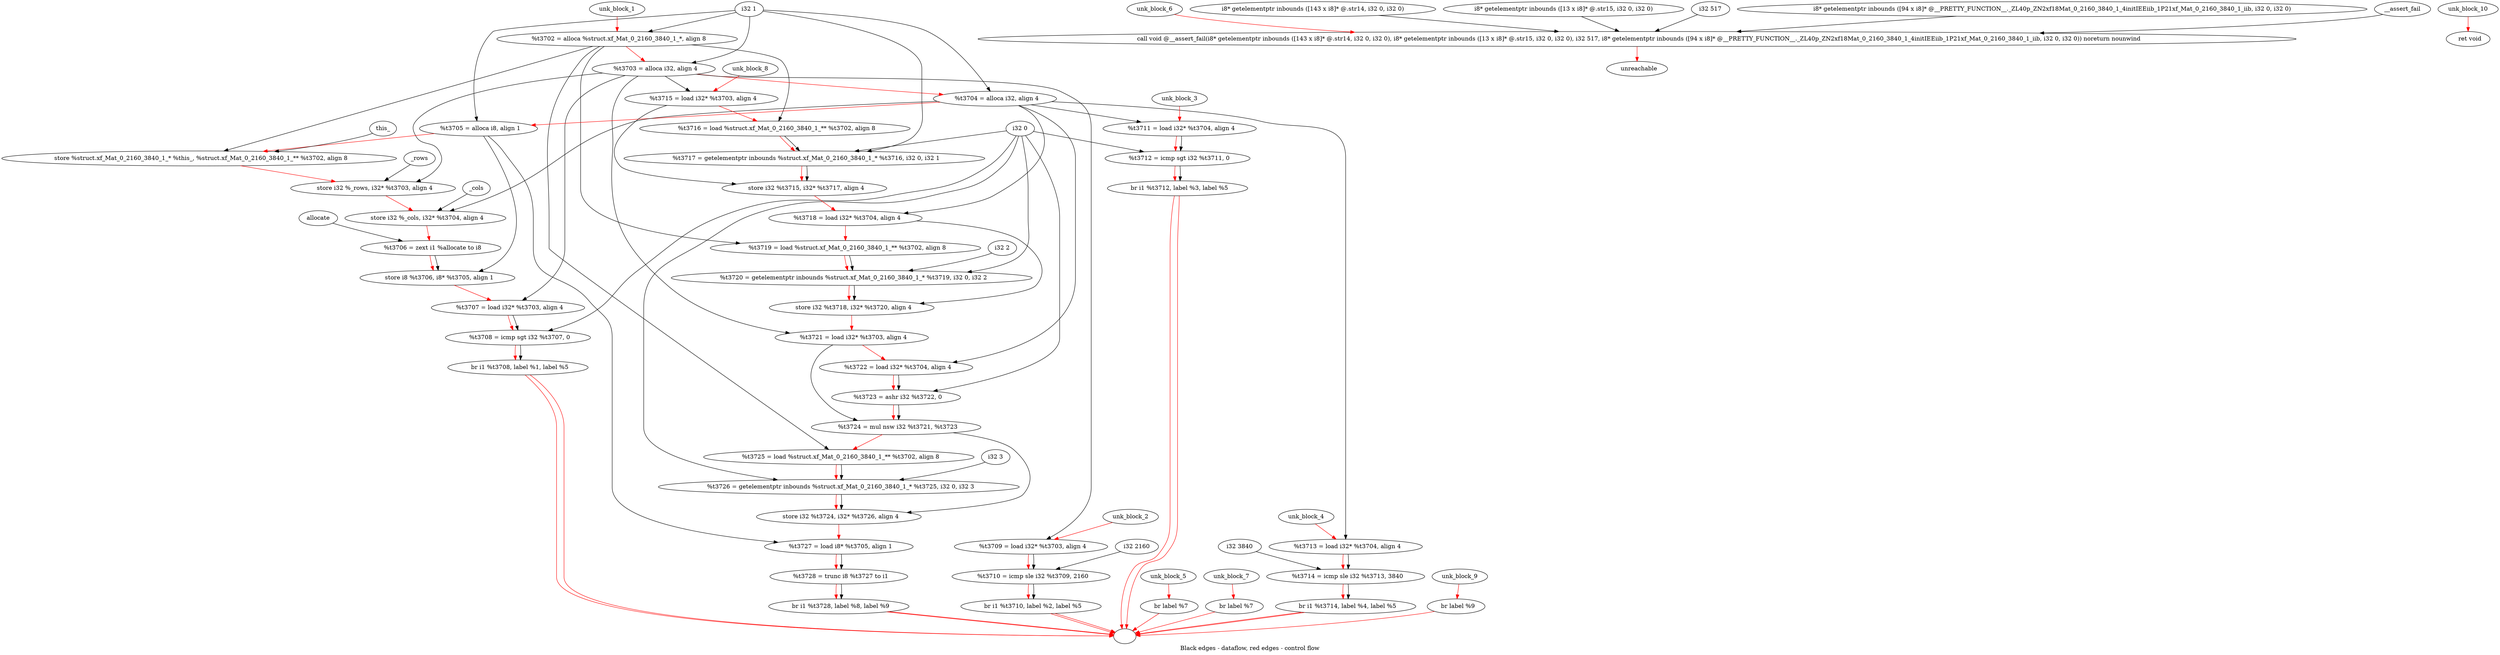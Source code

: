 digraph G {
compound=true
label="Black edges - dataflow, red edges - control flow"
"t3702" [label="  %t3702 = alloca %struct.xf_Mat_0_2160_3840_1_*, align 8"]
"t3703" [label="  %t3703 = alloca i32, align 4"]
"t3704" [label="  %t3704 = alloca i32, align 4"]
"t3705" [label="  %t3705 = alloca i8, align 1"]
"_1" [label="  store %struct.xf_Mat_0_2160_3840_1_* %this_, %struct.xf_Mat_0_2160_3840_1_** %t3702, align 8"]
"_2" [label="  store i32 %_rows, i32* %t3703, align 4"]
"_3" [label="  store i32 %_cols, i32* %t3704, align 4"]
"t3706" [label="  %t3706 = zext i1 %allocate to i8"]
"_4" [label="  store i8 %t3706, i8* %t3705, align 1"]
"t3707" [label="  %t3707 = load i32* %t3703, align 4"]
"t3708" [label="  %t3708 = icmp sgt i32 %t3707, 0"]
"_5" [label="  br i1 %t3708, label %1, label %5"]
"unk_block_1" -> "t3702"[color=red]
"i32 1" -> "t3702"
"t3702" -> "t3703"[color=red weight=2]
"i32 1" -> "t3703"
"t3703" -> "t3704"[color=red weight=2]
"i32 1" -> "t3704"
"t3704" -> "t3705"[color=red weight=2]
"i32 1" -> "t3705"
"t3705" -> "_1"[color=red weight=2]
"this_" -> "_1"
"t3702" -> "_1"
"_1" -> "_2"[color=red weight=2]
"_rows" -> "_2"
"t3703" -> "_2"
"_2" -> "_3"[color=red weight=2]
"_cols" -> "_3"
"t3704" -> "_3"
"_3" -> "t3706"[color=red weight=2]
"allocate" -> "t3706"
"t3706" -> "_4"[color=red weight=2]
"t3706" -> "_4"
"t3705" -> "_4"
"_4" -> "t3707"[color=red weight=2]
"t3703" -> "t3707"
"t3707" -> "t3708"[color=red weight=2]
"t3707" -> "t3708"
"i32 0" -> "t3708"
"t3708" -> "_5"[color=red weight=2]
"t3708" -> "_5"
"_5" -> ""[color=red]
"_5" -> ""[color=red]

"t3709" [label="  %t3709 = load i32* %t3703, align 4"]
"t3710" [label="  %t3710 = icmp sle i32 %t3709, 2160"]
"_6" [label="  br i1 %t3710, label %2, label %5"]
"unk_block_2" -> "t3709"[color=red]
"t3703" -> "t3709"
"t3709" -> "t3710"[color=red weight=2]
"t3709" -> "t3710"
"i32 2160" -> "t3710"
"t3710" -> "_6"[color=red weight=2]
"t3710" -> "_6"
"_6" -> ""[color=red]
"_6" -> ""[color=red]

"t3711" [label="  %t3711 = load i32* %t3704, align 4"]
"t3712" [label="  %t3712 = icmp sgt i32 %t3711, 0"]
"_7" [label="  br i1 %t3712, label %3, label %5"]
"unk_block_3" -> "t3711"[color=red]
"t3704" -> "t3711"
"t3711" -> "t3712"[color=red weight=2]
"t3711" -> "t3712"
"i32 0" -> "t3712"
"t3712" -> "_7"[color=red weight=2]
"t3712" -> "_7"
"_7" -> ""[color=red]
"_7" -> ""[color=red]

"t3713" [label="  %t3713 = load i32* %t3704, align 4"]
"t3714" [label="  %t3714 = icmp sle i32 %t3713, 3840"]
"_8" [label="  br i1 %t3714, label %4, label %5"]
"unk_block_4" -> "t3713"[color=red]
"t3704" -> "t3713"
"t3713" -> "t3714"[color=red weight=2]
"t3713" -> "t3714"
"i32 3840" -> "t3714"
"t3714" -> "_8"[color=red weight=2]
"t3714" -> "_8"
"_8" -> ""[color=red]
"_8" -> ""[color=red]

"_9" [label="  br label %7"]
"unk_block_5" -> "_9"[color=red]
"_9" -> ""[color=red]

"_10" [label="  call void @__assert_fail(i8* getelementptr inbounds ([143 x i8]* @.str14, i32 0, i32 0), i8* getelementptr inbounds ([13 x i8]* @.str15, i32 0, i32 0), i32 517, i8* getelementptr inbounds ([94 x i8]* @__PRETTY_FUNCTION__._ZL40p_ZN2xf18Mat_0_2160_3840_1_4initIEEiib_1P21xf_Mat_0_2160_3840_1_iib, i32 0, i32 0)) noreturn nounwind"]
"_11" [label="  unreachable"]
"unk_block_6" -> "_10"[color=red]
"i8* getelementptr inbounds ([143 x i8]* @.str14, i32 0, i32 0)" -> "_10"
"i8* getelementptr inbounds ([13 x i8]* @.str15, i32 0, i32 0)" -> "_10"
"i32 517" -> "_10"
"i8* getelementptr inbounds ([94 x i8]* @__PRETTY_FUNCTION__._ZL40p_ZN2xf18Mat_0_2160_3840_1_4initIEEiib_1P21xf_Mat_0_2160_3840_1_iib, i32 0, i32 0)" -> "_10"
"__assert_fail" -> "_10"
"_10" -> "_11"[color=red weight=2]

"_12" [label="  br label %7"]
"unk_block_7" -> "_12"[color=red]
"_12" -> ""[color=red]

"t3715" [label="  %t3715 = load i32* %t3703, align 4"]
"t3716" [label="  %t3716 = load %struct.xf_Mat_0_2160_3840_1_** %t3702, align 8"]
"t3717" [label="  %t3717 = getelementptr inbounds %struct.xf_Mat_0_2160_3840_1_* %t3716, i32 0, i32 1"]
"_13" [label="  store i32 %t3715, i32* %t3717, align 4"]
"t3718" [label="  %t3718 = load i32* %t3704, align 4"]
"t3719" [label="  %t3719 = load %struct.xf_Mat_0_2160_3840_1_** %t3702, align 8"]
"t3720" [label="  %t3720 = getelementptr inbounds %struct.xf_Mat_0_2160_3840_1_* %t3719, i32 0, i32 2"]
"_14" [label="  store i32 %t3718, i32* %t3720, align 4"]
"t3721" [label="  %t3721 = load i32* %t3703, align 4"]
"t3722" [label="  %t3722 = load i32* %t3704, align 4"]
"t3723" [label="  %t3723 = ashr i32 %t3722, 0"]
"t3724" [label="  %t3724 = mul nsw i32 %t3721, %t3723"]
"t3725" [label="  %t3725 = load %struct.xf_Mat_0_2160_3840_1_** %t3702, align 8"]
"t3726" [label="  %t3726 = getelementptr inbounds %struct.xf_Mat_0_2160_3840_1_* %t3725, i32 0, i32 3"]
"_15" [label="  store i32 %t3724, i32* %t3726, align 4"]
"t3727" [label="  %t3727 = load i8* %t3705, align 1"]
"t3728" [label="  %t3728 = trunc i8 %t3727 to i1"]
"_16" [label="  br i1 %t3728, label %8, label %9"]
"unk_block_8" -> "t3715"[color=red]
"t3703" -> "t3715"
"t3715" -> "t3716"[color=red weight=2]
"t3702" -> "t3716"
"t3716" -> "t3717"[color=red weight=2]
"t3716" -> "t3717"
"i32 0" -> "t3717"
"i32 1" -> "t3717"
"t3717" -> "_13"[color=red weight=2]
"t3715" -> "_13"
"t3717" -> "_13"
"_13" -> "t3718"[color=red weight=2]
"t3704" -> "t3718"
"t3718" -> "t3719"[color=red weight=2]
"t3702" -> "t3719"
"t3719" -> "t3720"[color=red weight=2]
"t3719" -> "t3720"
"i32 0" -> "t3720"
"i32 2" -> "t3720"
"t3720" -> "_14"[color=red weight=2]
"t3718" -> "_14"
"t3720" -> "_14"
"_14" -> "t3721"[color=red weight=2]
"t3703" -> "t3721"
"t3721" -> "t3722"[color=red weight=2]
"t3704" -> "t3722"
"t3722" -> "t3723"[color=red weight=2]
"t3722" -> "t3723"
"i32 0" -> "t3723"
"t3723" -> "t3724"[color=red weight=2]
"t3721" -> "t3724"
"t3723" -> "t3724"
"t3724" -> "t3725"[color=red weight=2]
"t3702" -> "t3725"
"t3725" -> "t3726"[color=red weight=2]
"t3725" -> "t3726"
"i32 0" -> "t3726"
"i32 3" -> "t3726"
"t3726" -> "_15"[color=red weight=2]
"t3724" -> "_15"
"t3726" -> "_15"
"_15" -> "t3727"[color=red weight=2]
"t3705" -> "t3727"
"t3727" -> "t3728"[color=red weight=2]
"t3727" -> "t3728"
"t3728" -> "_16"[color=red weight=2]
"t3728" -> "_16"
"_16" -> ""[color=red]
"_16" -> ""[color=red]

"_17" [label="  br label %9"]
"unk_block_9" -> "_17"[color=red]
"_17" -> ""[color=red]

"_18" [label="  ret void"]
"unk_block_10" -> "_18"[color=red]

}

